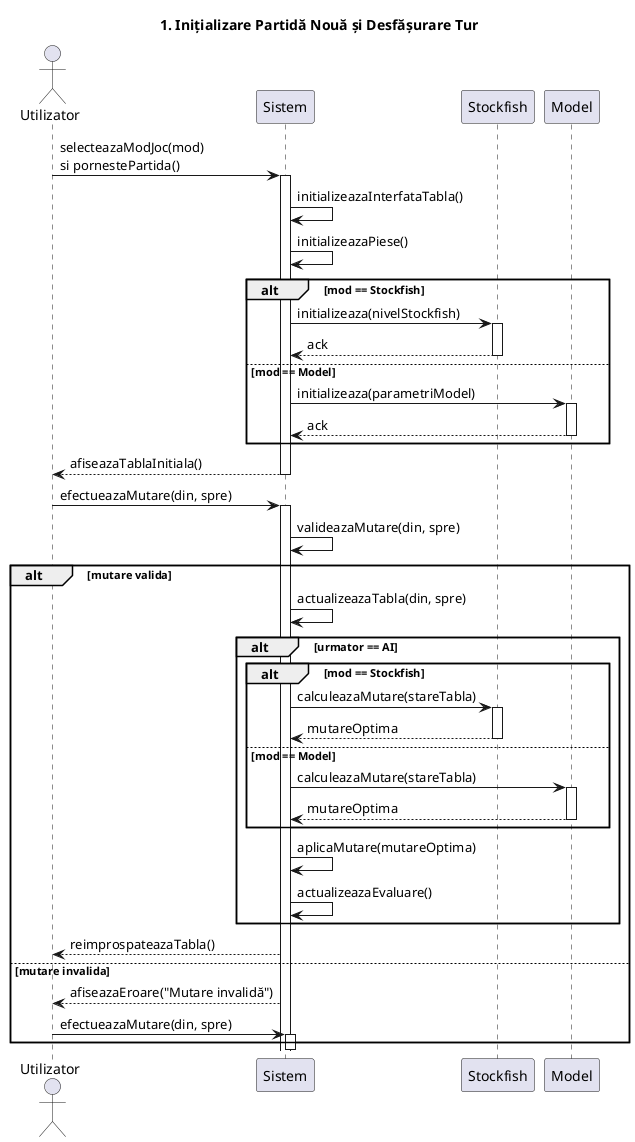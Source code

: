 @startuml
title 1. Inițializare Partidă Nouă și Desfășurare Tur

actor Utilizator
participant Sistem
participant Stockfish
participant Model

' Inițializare partidă nouă
Utilizator -> Sistem : selecteazaModJoc(mod)\nsi pornestePartida()
activate Sistem
Sistem -> Sistem : initializeazaInterfataTabla()
Sistem -> Sistem : initializeazaPiese()
alt mod == Stockfish
    Sistem -> Stockfish : initializeaza(nivelStockfish)
    activate Stockfish
    Stockfish --> Sistem : ack
    deactivate Stockfish
else mod == Model
    Sistem -> Model : initializeaza(parametriModel)
    activate Model
    Model --> Sistem : ack
    deactivate Model
end
Sistem --> Utilizator : afiseazaTablaInitiala()
deactivate Sistem

' Desfășurare tur de mutări
Utilizator -> Sistem : efectueazaMutare(din, spre)
activate Sistem
Sistem -> Sistem : valideazaMutare(din, spre)
alt mutare valida
    Sistem -> Sistem : actualizeazaTabla(din, spre)
    alt urmator == AI
        alt mod == Stockfish
            Sistem -> Stockfish : calculeazaMutare(stareTabla)
            activate Stockfish
            Stockfish --> Sistem : mutareOptima
            deactivate Stockfish
        else mod == Model
            Sistem -> Model : calculeazaMutare(stareTabla)
            activate Model
            Model --> Sistem : mutareOptima
            deactivate Model
        end
        Sistem -> Sistem : aplicaMutare(mutareOptima)
        Sistem -> Sistem : actualizeazaEvaluare()
    end
    Sistem --> Utilizator : reimprospateazaTabla()
else mutare invalida
    Sistem --> Utilizator : afiseazaEroare("Mutare invalidă")
    Utilizator -> Sistem : efectueazaMutare(din, spre)
    activate Sistem
end
deactivate Sistem

@enduml
